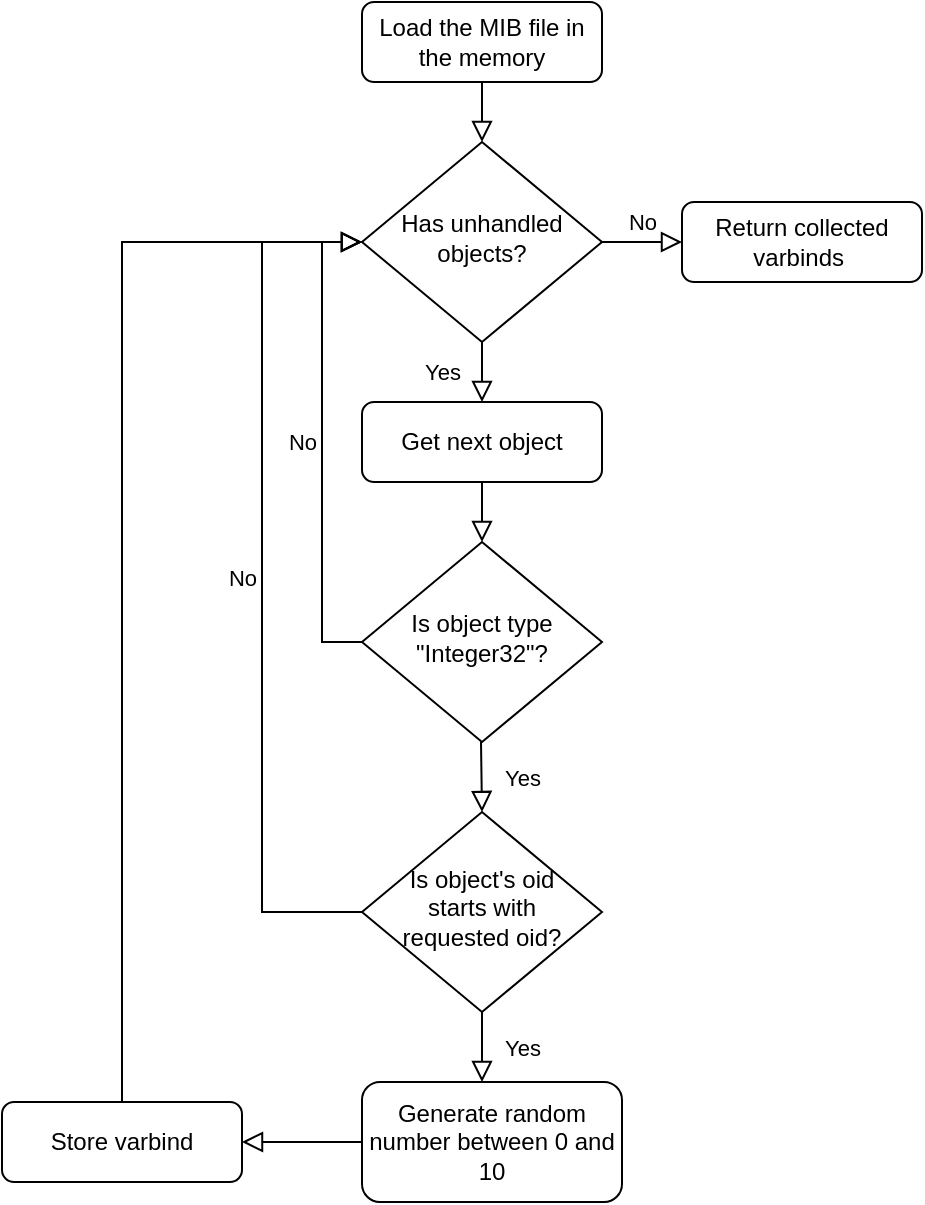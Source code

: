 <mxfile version="20.5.3" type="device"><diagram id="C5RBs43oDa-KdzZeNtuy" name="Page-1"><mxGraphModel dx="1038" dy="547" grid="1" gridSize="10" guides="1" tooltips="1" connect="1" arrows="1" fold="1" page="1" pageScale="1" pageWidth="827" pageHeight="1169" math="0" shadow="0"><root><mxCell id="WIyWlLk6GJQsqaUBKTNV-0"/><mxCell id="WIyWlLk6GJQsqaUBKTNV-1" parent="WIyWlLk6GJQsqaUBKTNV-0"/><mxCell id="WIyWlLk6GJQsqaUBKTNV-2" value="" style="rounded=0;html=1;jettySize=auto;orthogonalLoop=1;fontSize=11;endArrow=block;endFill=0;endSize=8;strokeWidth=1;shadow=0;labelBackgroundColor=none;edgeStyle=orthogonalEdgeStyle;" parent="WIyWlLk6GJQsqaUBKTNV-1" source="WIyWlLk6GJQsqaUBKTNV-3" target="WIyWlLk6GJQsqaUBKTNV-6" edge="1"><mxGeometry relative="1" as="geometry"/></mxCell><mxCell id="WIyWlLk6GJQsqaUBKTNV-3" value="Load the MIB file in the memory" style="rounded=1;whiteSpace=wrap;html=1;fontSize=12;glass=0;strokeWidth=1;shadow=0;" parent="WIyWlLk6GJQsqaUBKTNV-1" vertex="1"><mxGeometry x="330" y="80" width="120" height="40" as="geometry"/></mxCell><mxCell id="WIyWlLk6GJQsqaUBKTNV-4" value="Yes" style="rounded=0;html=1;jettySize=auto;orthogonalLoop=1;fontSize=11;endArrow=block;endFill=0;endSize=8;strokeWidth=1;shadow=0;labelBackgroundColor=none;edgeStyle=orthogonalEdgeStyle;entryX=0.5;entryY=0;entryDx=0;entryDy=0;" parent="WIyWlLk6GJQsqaUBKTNV-1" source="WIyWlLk6GJQsqaUBKTNV-6" target="jYeoQzWFNuJa6VdTwCr_-0" edge="1"><mxGeometry y="20" relative="1" as="geometry"><mxPoint as="offset"/><mxPoint x="390" y="290" as="targetPoint"/></mxGeometry></mxCell><mxCell id="WIyWlLk6GJQsqaUBKTNV-5" value="No" style="edgeStyle=orthogonalEdgeStyle;rounded=0;html=1;jettySize=auto;orthogonalLoop=1;fontSize=11;endArrow=block;endFill=0;endSize=8;strokeWidth=1;shadow=0;labelBackgroundColor=none;" parent="WIyWlLk6GJQsqaUBKTNV-1" source="WIyWlLk6GJQsqaUBKTNV-6" target="WIyWlLk6GJQsqaUBKTNV-7" edge="1"><mxGeometry y="10" relative="1" as="geometry"><mxPoint as="offset"/></mxGeometry></mxCell><mxCell id="WIyWlLk6GJQsqaUBKTNV-6" value="Has unhandled&lt;br&gt;objects?" style="rhombus;whiteSpace=wrap;html=1;shadow=0;fontFamily=Helvetica;fontSize=12;align=center;strokeWidth=1;spacing=6;spacingTop=-4;" parent="WIyWlLk6GJQsqaUBKTNV-1" vertex="1"><mxGeometry x="330" y="150" width="120" height="100" as="geometry"/></mxCell><mxCell id="WIyWlLk6GJQsqaUBKTNV-7" value="Return collected&lt;br&gt;varbinds&amp;nbsp;" style="rounded=1;whiteSpace=wrap;html=1;fontSize=12;glass=0;strokeWidth=1;shadow=0;" parent="WIyWlLk6GJQsqaUBKTNV-1" vertex="1"><mxGeometry x="490" y="180" width="120" height="40" as="geometry"/></mxCell><mxCell id="jYeoQzWFNuJa6VdTwCr_-0" value="Get next object" style="rounded=1;whiteSpace=wrap;html=1;fontSize=12;glass=0;strokeWidth=1;shadow=0;" vertex="1" parent="WIyWlLk6GJQsqaUBKTNV-1"><mxGeometry x="330" y="280" width="120" height="40" as="geometry"/></mxCell><mxCell id="jYeoQzWFNuJa6VdTwCr_-3" value="" style="rounded=0;html=1;jettySize=auto;orthogonalLoop=1;fontSize=11;endArrow=block;endFill=0;endSize=8;strokeWidth=1;shadow=0;labelBackgroundColor=none;edgeStyle=orthogonalEdgeStyle;exitX=0.5;exitY=1;exitDx=0;exitDy=0;entryX=0.5;entryY=0;entryDx=0;entryDy=0;" edge="1" parent="WIyWlLk6GJQsqaUBKTNV-1" source="jYeoQzWFNuJa6VdTwCr_-0" target="jYeoQzWFNuJa6VdTwCr_-4"><mxGeometry relative="1" as="geometry"><mxPoint x="490" y="330" as="sourcePoint"/><mxPoint x="490" y="360" as="targetPoint"/></mxGeometry></mxCell><mxCell id="jYeoQzWFNuJa6VdTwCr_-4" value="Is object type&lt;br&gt;&quot;Integer32&quot;?" style="rhombus;whiteSpace=wrap;html=1;shadow=0;fontFamily=Helvetica;fontSize=12;align=center;strokeWidth=1;spacing=6;spacingTop=-4;" vertex="1" parent="WIyWlLk6GJQsqaUBKTNV-1"><mxGeometry x="330" y="350" width="120" height="100" as="geometry"/></mxCell><mxCell id="jYeoQzWFNuJa6VdTwCr_-5" value="No" style="edgeStyle=orthogonalEdgeStyle;rounded=0;html=1;jettySize=auto;orthogonalLoop=1;fontSize=11;endArrow=block;endFill=0;endSize=8;strokeWidth=1;shadow=0;labelBackgroundColor=none;exitX=0;exitY=0.5;exitDx=0;exitDy=0;entryX=0;entryY=0.5;entryDx=0;entryDy=0;" edge="1" parent="WIyWlLk6GJQsqaUBKTNV-1" source="jYeoQzWFNuJa6VdTwCr_-4" target="WIyWlLk6GJQsqaUBKTNV-6"><mxGeometry y="10" relative="1" as="geometry"><mxPoint as="offset"/><mxPoint x="240" y="370" as="sourcePoint"/><mxPoint x="280" y="370" as="targetPoint"/></mxGeometry></mxCell><mxCell id="jYeoQzWFNuJa6VdTwCr_-6" value="Yes" style="rounded=0;html=1;jettySize=auto;orthogonalLoop=1;fontSize=11;endArrow=block;endFill=0;endSize=8;strokeWidth=1;shadow=0;labelBackgroundColor=none;edgeStyle=orthogonalEdgeStyle;entryX=0.5;entryY=0;entryDx=0;entryDy=0;" edge="1" parent="WIyWlLk6GJQsqaUBKTNV-1" target="jYeoQzWFNuJa6VdTwCr_-8"><mxGeometry y="20" relative="1" as="geometry"><mxPoint as="offset"/><mxPoint x="389.5" y="450" as="sourcePoint"/><mxPoint x="390" y="480" as="targetPoint"/></mxGeometry></mxCell><mxCell id="jYeoQzWFNuJa6VdTwCr_-8" value="Is object's oid &lt;br&gt;starts with&lt;br&gt;requested oid?" style="rhombus;whiteSpace=wrap;html=1;shadow=0;fontFamily=Helvetica;fontSize=12;align=center;strokeWidth=1;spacing=6;spacingTop=-4;" vertex="1" parent="WIyWlLk6GJQsqaUBKTNV-1"><mxGeometry x="330" y="485" width="120" height="100" as="geometry"/></mxCell><mxCell id="jYeoQzWFNuJa6VdTwCr_-9" value="No" style="edgeStyle=orthogonalEdgeStyle;rounded=0;html=1;jettySize=auto;orthogonalLoop=1;fontSize=11;endArrow=block;endFill=0;endSize=8;strokeWidth=1;shadow=0;labelBackgroundColor=none;exitX=0;exitY=0.5;exitDx=0;exitDy=0;entryX=0;entryY=0.5;entryDx=0;entryDy=0;" edge="1" parent="WIyWlLk6GJQsqaUBKTNV-1" source="jYeoQzWFNuJa6VdTwCr_-8" target="WIyWlLk6GJQsqaUBKTNV-6"><mxGeometry y="10" relative="1" as="geometry"><mxPoint as="offset"/><mxPoint x="340" y="410" as="sourcePoint"/><mxPoint x="340" y="210" as="targetPoint"/><Array as="points"><mxPoint x="280" y="535"/><mxPoint x="280" y="200"/></Array></mxGeometry></mxCell><mxCell id="jYeoQzWFNuJa6VdTwCr_-10" value="Yes" style="rounded=0;html=1;jettySize=auto;orthogonalLoop=1;fontSize=11;endArrow=block;endFill=0;endSize=8;strokeWidth=1;shadow=0;labelBackgroundColor=none;edgeStyle=orthogonalEdgeStyle;entryX=0.5;entryY=0;entryDx=0;entryDy=0;exitX=0.5;exitY=1;exitDx=0;exitDy=0;" edge="1" parent="WIyWlLk6GJQsqaUBKTNV-1" source="jYeoQzWFNuJa6VdTwCr_-8"><mxGeometry y="20" relative="1" as="geometry"><mxPoint as="offset"/><mxPoint x="389.5" y="585" as="sourcePoint"/><mxPoint x="390" y="620" as="targetPoint"/></mxGeometry></mxCell><mxCell id="jYeoQzWFNuJa6VdTwCr_-11" value="Generate random number between 0 and 10" style="rounded=1;whiteSpace=wrap;html=1;fontSize=12;glass=0;strokeWidth=1;shadow=0;" vertex="1" parent="WIyWlLk6GJQsqaUBKTNV-1"><mxGeometry x="330" y="620" width="130" height="60" as="geometry"/></mxCell><mxCell id="jYeoQzWFNuJa6VdTwCr_-13" value="Store varbind" style="rounded=1;whiteSpace=wrap;html=1;fontSize=12;glass=0;strokeWidth=1;shadow=0;" vertex="1" parent="WIyWlLk6GJQsqaUBKTNV-1"><mxGeometry x="150" y="630" width="120" height="40" as="geometry"/></mxCell><mxCell id="jYeoQzWFNuJa6VdTwCr_-15" value="" style="rounded=0;html=1;jettySize=auto;orthogonalLoop=1;fontSize=11;endArrow=block;endFill=0;endSize=8;strokeWidth=1;shadow=0;labelBackgroundColor=none;edgeStyle=orthogonalEdgeStyle;exitX=0;exitY=0.5;exitDx=0;exitDy=0;entryX=1;entryY=0.5;entryDx=0;entryDy=0;" edge="1" parent="WIyWlLk6GJQsqaUBKTNV-1" source="jYeoQzWFNuJa6VdTwCr_-11" target="jYeoQzWFNuJa6VdTwCr_-13"><mxGeometry relative="1" as="geometry"><mxPoint x="580" y="350" as="sourcePoint"/><mxPoint x="580" y="380" as="targetPoint"/></mxGeometry></mxCell><mxCell id="jYeoQzWFNuJa6VdTwCr_-16" value="" style="rounded=0;html=1;jettySize=auto;orthogonalLoop=1;fontSize=11;endArrow=block;endFill=0;endSize=8;strokeWidth=1;shadow=0;labelBackgroundColor=none;edgeStyle=orthogonalEdgeStyle;exitX=0.5;exitY=0;exitDx=0;exitDy=0;entryX=0;entryY=0.5;entryDx=0;entryDy=0;" edge="1" parent="WIyWlLk6GJQsqaUBKTNV-1" source="jYeoQzWFNuJa6VdTwCr_-13" target="WIyWlLk6GJQsqaUBKTNV-6"><mxGeometry relative="1" as="geometry"><mxPoint x="340" y="660" as="sourcePoint"/><mxPoint x="280" y="660" as="targetPoint"/></mxGeometry></mxCell></root></mxGraphModel></diagram></mxfile>